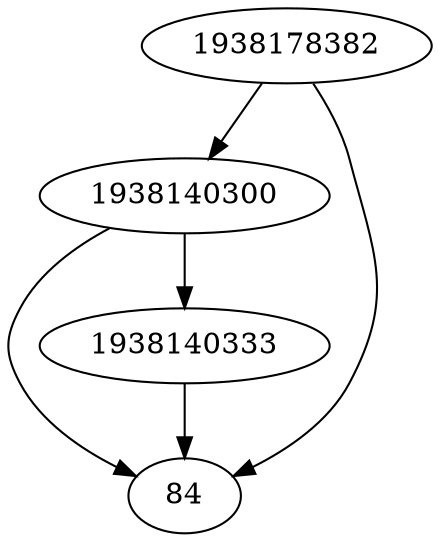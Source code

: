 strict digraph  {
1938140300;
84;
1938140333;
1938178382;
1938140300 -> 1938140333;
1938140300 -> 84;
1938140333 -> 84;
1938178382 -> 84;
1938178382 -> 1938140300;
}
